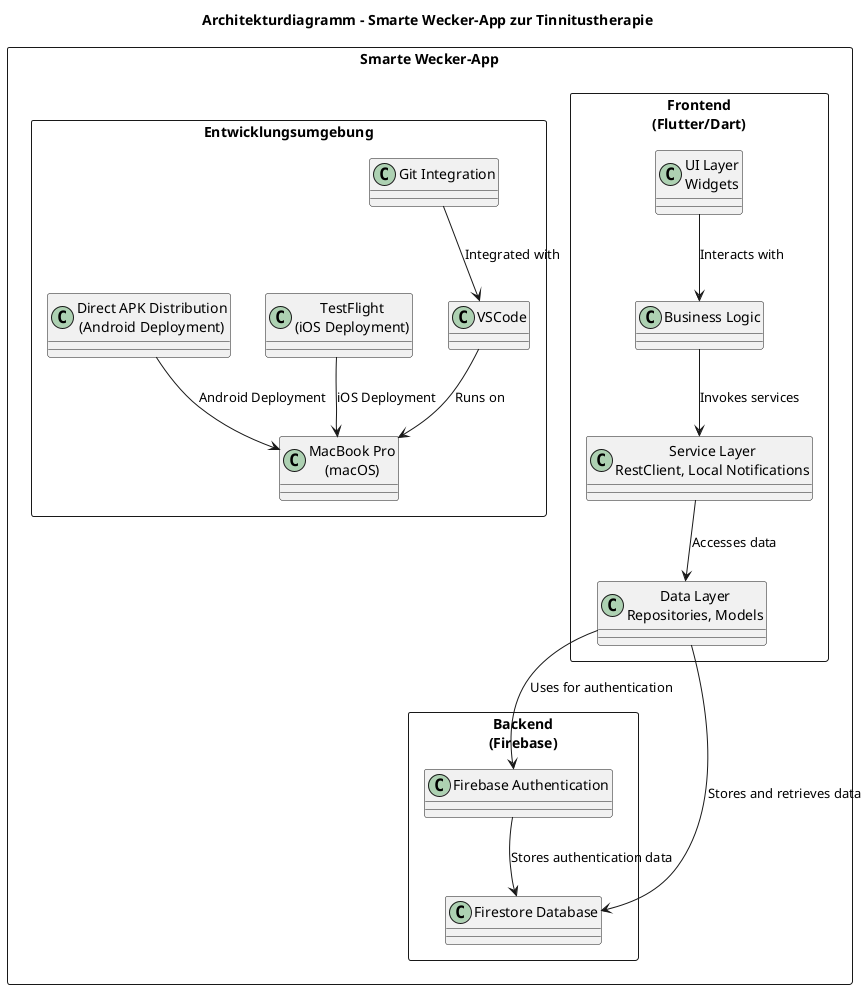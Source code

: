 @startuml
!define RECTANGLE class

title Architekturdiagramm - Smarte Wecker-App zur Tinnitustherapie

rectangle "Smarte Wecker-App" {
    rectangle "Frontend\n(Flutter/Dart)" {
        RECTANGLE "UI Layer\nWidgets" as ui_layer
        RECTANGLE "Business Logic" as bl_layer
        RECTANGLE "Service Layer\nRestClient, Local Notifications" as service_layer
        RECTANGLE "Data Layer\nRepositories, Models" as data_layer
    }

    rectangle "Backend\n(Firebase)" {
        RECTANGLE "Firebase Authentication" as auth
        RECTANGLE "Firestore Database" as db
    }

    rectangle "Entwicklungsumgebung" {
        RECTANGLE "VSCode" as vscode
        RECTANGLE "MacBook Pro\n(macOS)" as macbook
        RECTANGLE "Git Integration" as git
        RECTANGLE "TestFlight\n(iOS Deployment)" as testflight
        RECTANGLE "Direct APK Distribution\n(Android Deployment)" as apk_dist
    }
}

' Beziehungen zwischen den Komponenten

ui_layer --> bl_layer : Interacts with
bl_layer --> service_layer : Invokes services
service_layer --> data_layer : Accesses data

data_layer --> auth : Uses for authentication
data_layer --> db : Stores and retrieves data

auth --> db : Stores authentication data

vscode --> macbook : Runs on
git --> vscode : Integrated with
testflight --> macbook : iOS Deployment
apk_dist --> macbook : Android Deployment
@enduml